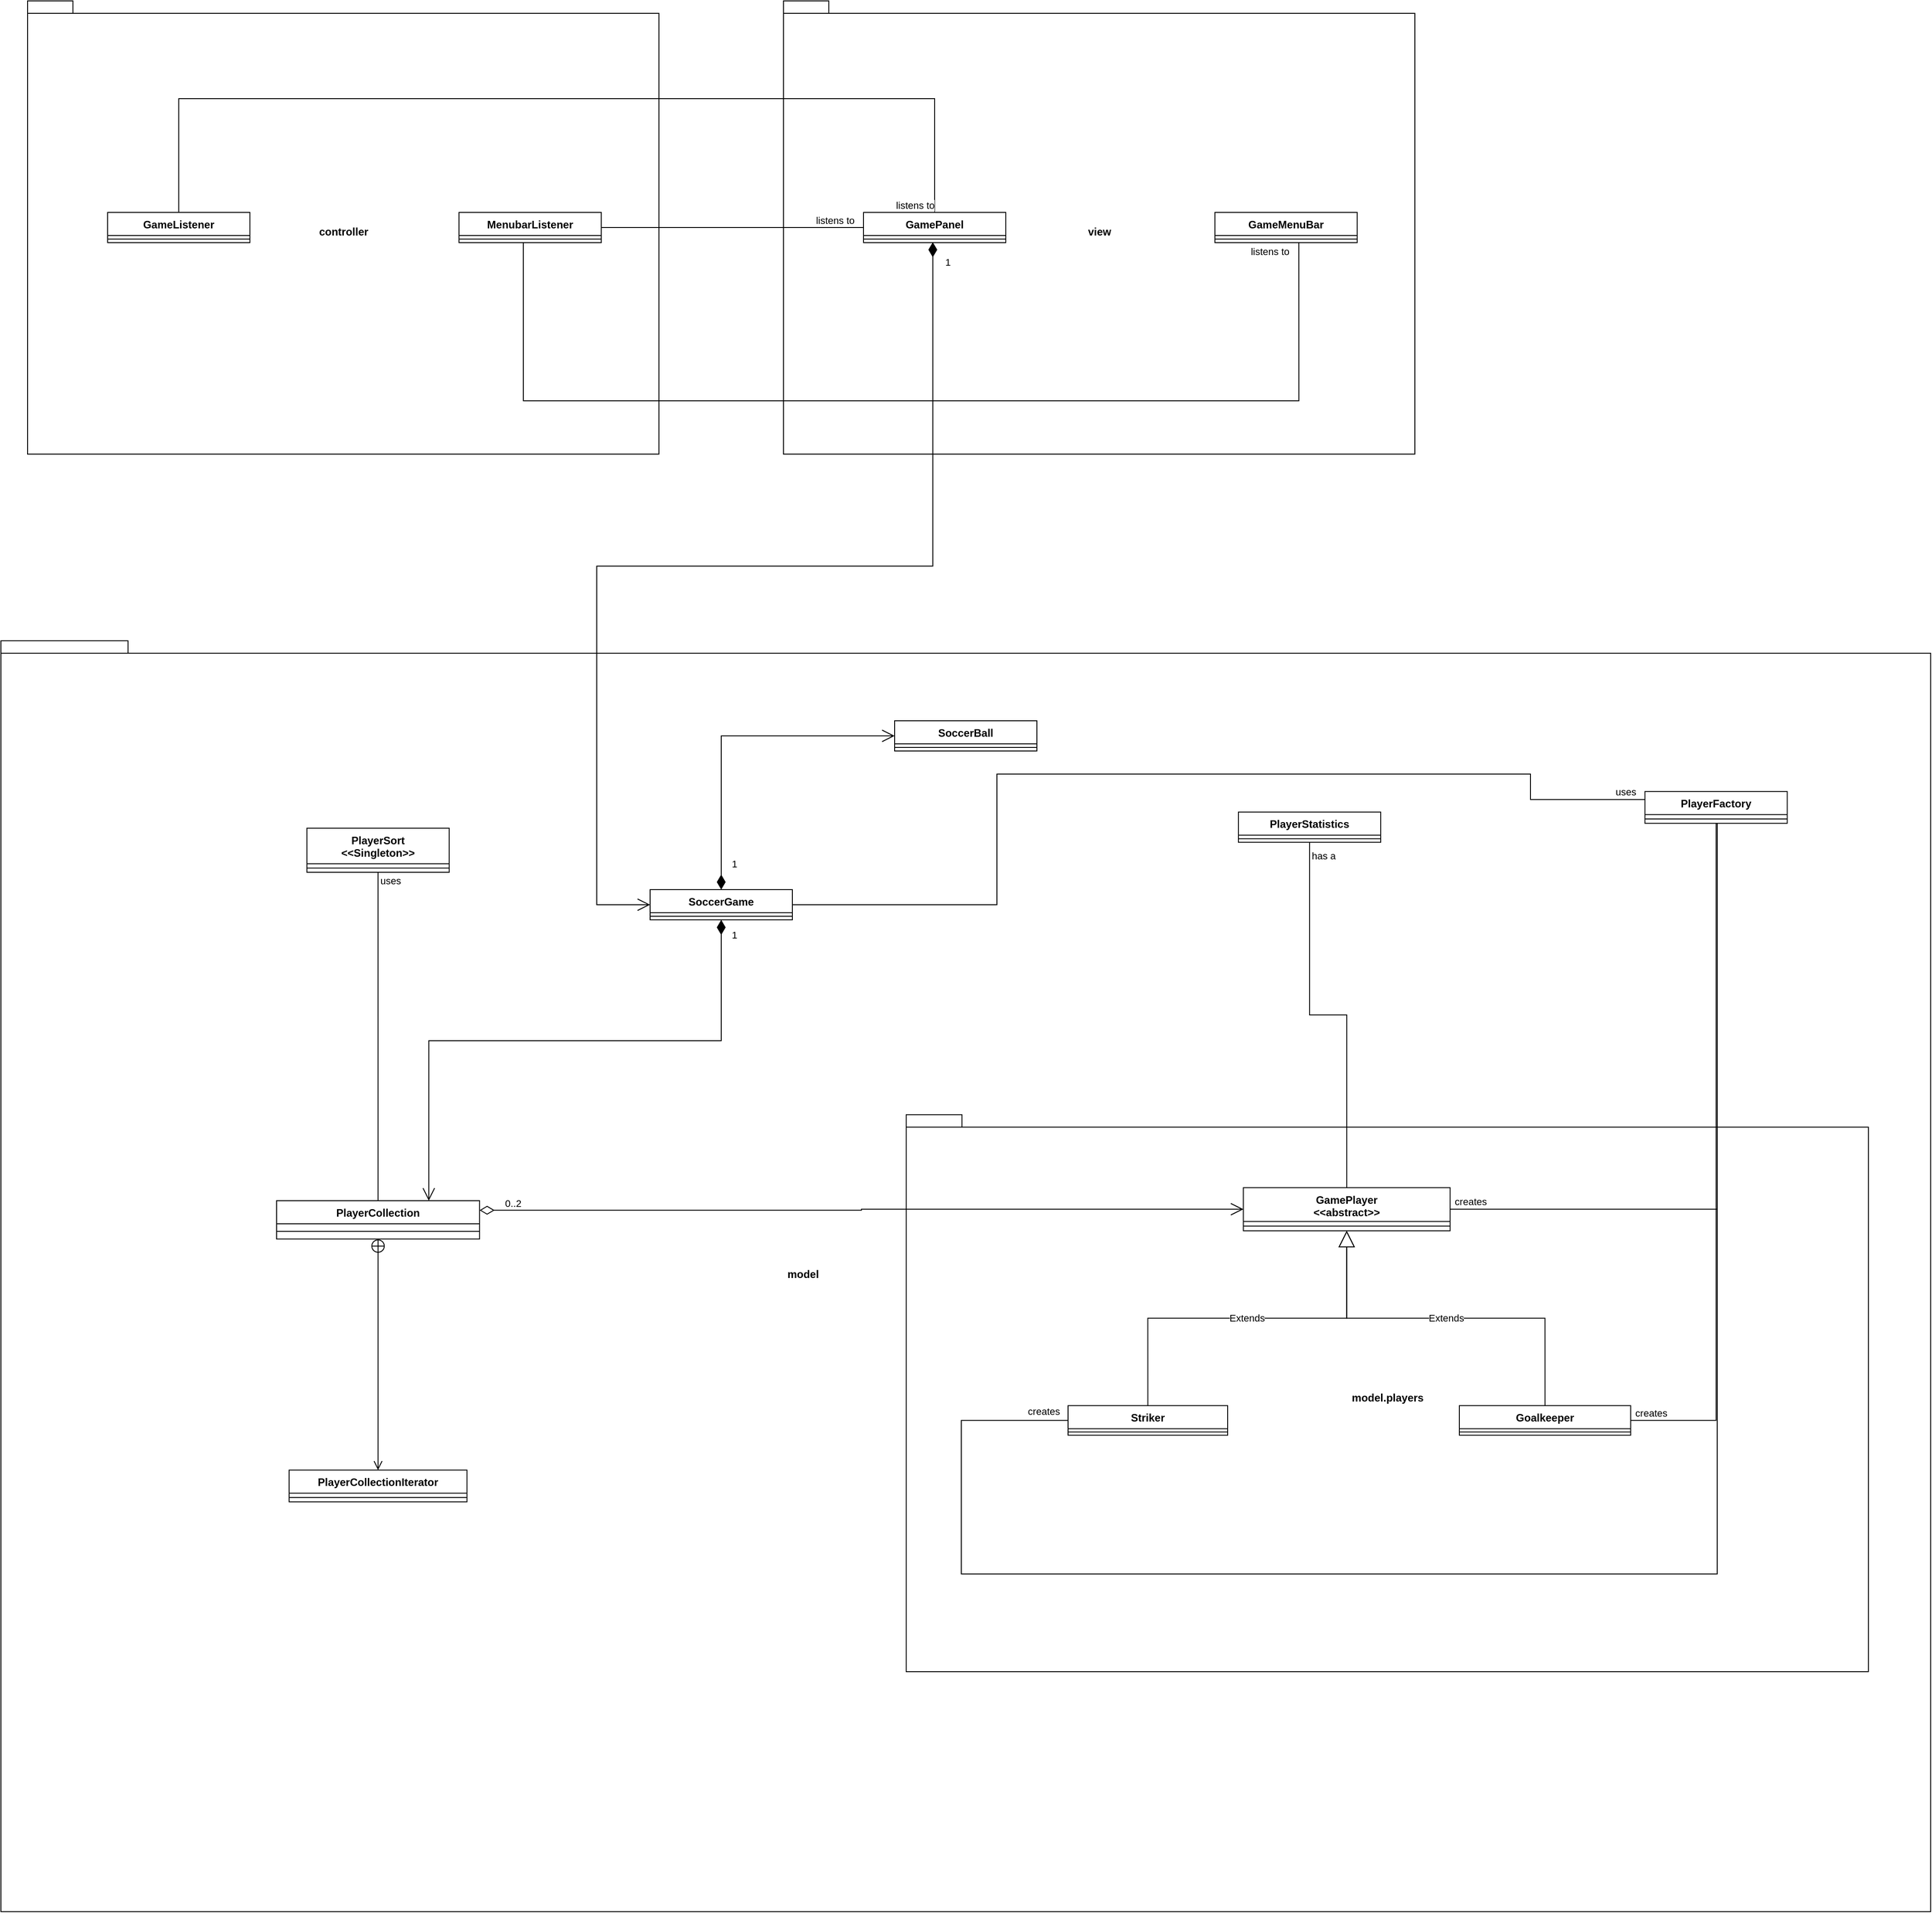 <mxfile version="15.4.0" type="device"><diagram id="AUaonY8eGd3ytX2FwLt7" name="Page-1"><mxGraphModel dx="2890" dy="3432" grid="1" gridSize="10" guides="1" tooltips="1" connect="1" arrows="1" fold="1" page="1" pageScale="1" pageWidth="850" pageHeight="1100" math="0" shadow="0"><root><mxCell id="0"/><mxCell id="1" parent="0"/><mxCell id="taCq2apUN_8RjR6gH7tb-18" value="model&amp;nbsp; &amp;nbsp; &amp;nbsp; &amp;nbsp; &amp;nbsp; &amp;nbsp; &amp;nbsp; &amp;nbsp; &amp;nbsp; &amp;nbsp; &amp;nbsp; &amp;nbsp; &amp;nbsp; &amp;nbsp; &amp;nbsp; &amp;nbsp; &amp;nbsp; &amp;nbsp; &amp;nbsp; &amp;nbsp; &amp;nbsp; &amp;nbsp; &amp;nbsp; &amp;nbsp; &amp;nbsp; &amp;nbsp; &amp;nbsp; &amp;nbsp; &amp;nbsp; &amp;nbsp; &amp;nbsp; &amp;nbsp; &amp;nbsp; &amp;nbsp; &amp;nbsp; &amp;nbsp; &amp;nbsp; &amp;nbsp; &amp;nbsp; &amp;nbsp; &amp;nbsp; &amp;nbsp; &amp;nbsp; &amp;nbsp; &amp;nbsp; &amp;nbsp; &amp;nbsp; &amp;nbsp; &amp;nbsp; &amp;nbsp; &amp;nbsp; &amp;nbsp; &amp;nbsp; &amp;nbsp; &amp;nbsp;&amp;nbsp;" style="shape=folder;fontStyle=1;spacingTop=-5;tabWidth=40;tabHeight=14;tabPosition=left;html=1;container=1;" vertex="1" parent="1"><mxGeometry x="-810" y="-20" width="2170" height="1430" as="geometry"><mxRectangle x="-810" y="-20" width="50" height="40" as="alternateBounds"/></mxGeometry></mxCell><mxCell id="taCq2apUN_8RjR6gH7tb-29" value="PlayerCollection" style="swimlane;fontStyle=1;align=center;verticalAlign=top;childLayout=stackLayout;horizontal=1;startSize=26;horizontalStack=0;resizeParent=1;resizeParentMax=0;resizeLast=0;collapsible=1;marginBottom=0;" vertex="1" parent="taCq2apUN_8RjR6gH7tb-18"><mxGeometry x="310" y="629.997" width="228.24" height="43.075" as="geometry"/></mxCell><mxCell id="taCq2apUN_8RjR6gH7tb-31" value="" style="line;strokeWidth=1;fillColor=none;align=left;verticalAlign=middle;spacingTop=-1;spacingLeft=3;spacingRight=3;rotatable=0;labelPosition=right;points=[];portConstraint=eastwest;" vertex="1" parent="taCq2apUN_8RjR6gH7tb-29"><mxGeometry y="26" width="228.24" height="17.075" as="geometry"/></mxCell><mxCell id="taCq2apUN_8RjR6gH7tb-38" value="model.players" style="shape=folder;fontStyle=1;spacingTop=10;tabWidth=40;tabHeight=14;tabPosition=left;html=1;container=1;" vertex="1" parent="taCq2apUN_8RjR6gH7tb-18"><mxGeometry x="1018.02" y="533.22" width="1081.98" height="626.78" as="geometry"/></mxCell><mxCell id="taCq2apUN_8RjR6gH7tb-34" value="GamePlayer&#10;&lt;&lt;abstract&gt;&gt;" style="swimlane;fontStyle=1;align=center;verticalAlign=top;childLayout=stackLayout;horizontal=1;startSize=38;horizontalStack=0;resizeParent=1;resizeParentMax=0;resizeLast=0;collapsible=1;marginBottom=0;" vertex="1" parent="taCq2apUN_8RjR6gH7tb-38"><mxGeometry x="379.119" y="82.197" width="232.487" height="48.425" as="geometry"/></mxCell><mxCell id="taCq2apUN_8RjR6gH7tb-36" value="" style="line;strokeWidth=1;fillColor=none;align=left;verticalAlign=middle;spacingTop=-1;spacingLeft=3;spacingRight=3;rotatable=0;labelPosition=right;points=[];portConstraint=eastwest;" vertex="1" parent="taCq2apUN_8RjR6gH7tb-34"><mxGeometry y="38" width="232.487" height="10.425" as="geometry"/></mxCell><mxCell id="taCq2apUN_8RjR6gH7tb-39" value="Goalkeeper" style="swimlane;fontStyle=1;align=center;verticalAlign=top;childLayout=stackLayout;horizontal=1;startSize=26;horizontalStack=0;resizeParent=1;resizeParentMax=0;resizeLast=0;collapsible=1;marginBottom=0;" vertex="1" parent="taCq2apUN_8RjR6gH7tb-38"><mxGeometry x="621.978" y="327.414" width="192.678" height="33.245" as="geometry"/></mxCell><mxCell id="taCq2apUN_8RjR6gH7tb-41" value="" style="line;strokeWidth=1;fillColor=none;align=left;verticalAlign=middle;spacingTop=-1;spacingLeft=3;spacingRight=3;rotatable=0;labelPosition=right;points=[];portConstraint=eastwest;" vertex="1" parent="taCq2apUN_8RjR6gH7tb-39"><mxGeometry y="26" width="192.678" height="7.245" as="geometry"/></mxCell><mxCell id="taCq2apUN_8RjR6gH7tb-43" value="Striker" style="swimlane;fontStyle=1;align=center;verticalAlign=top;childLayout=stackLayout;horizontal=1;startSize=26;horizontalStack=0;resizeParent=1;resizeParentMax=0;resizeLast=0;collapsible=1;marginBottom=0;" vertex="1" parent="taCq2apUN_8RjR6gH7tb-38"><mxGeometry x="181.984" y="327.414" width="179.484" height="33.245" as="geometry"/></mxCell><mxCell id="taCq2apUN_8RjR6gH7tb-45" value="" style="line;strokeWidth=1;fillColor=none;align=left;verticalAlign=middle;spacingTop=-1;spacingLeft=3;spacingRight=3;rotatable=0;labelPosition=right;points=[];portConstraint=eastwest;" vertex="1" parent="taCq2apUN_8RjR6gH7tb-43"><mxGeometry y="26" width="179.484" height="7.245" as="geometry"/></mxCell><mxCell id="taCq2apUN_8RjR6gH7tb-47" value="Extends" style="endArrow=block;endSize=16;endFill=0;html=1;rounded=0;edgeStyle=orthogonalEdgeStyle;exitX=0.5;exitY=0;exitDx=0;exitDy=0;" edge="1" parent="taCq2apUN_8RjR6gH7tb-38" source="taCq2apUN_8RjR6gH7tb-43" target="taCq2apUN_8RjR6gH7tb-34"><mxGeometry width="160" relative="1" as="geometry"><mxPoint x="365.736" y="218.232" as="sourcePoint"/><mxPoint x="599.808" y="218.232" as="targetPoint"/></mxGeometry></mxCell><mxCell id="taCq2apUN_8RjR6gH7tb-48" value="Extends" style="endArrow=block;endSize=16;endFill=0;html=1;rounded=0;edgeStyle=orthogonalEdgeStyle;exitX=0.5;exitY=0;exitDx=0;exitDy=0;" edge="1" parent="taCq2apUN_8RjR6gH7tb-38" source="taCq2apUN_8RjR6gH7tb-39" target="taCq2apUN_8RjR6gH7tb-34"><mxGeometry width="160" relative="1" as="geometry"><mxPoint x="365.736" y="218.232" as="sourcePoint"/><mxPoint x="599.808" y="218.232" as="targetPoint"/></mxGeometry></mxCell><mxCell id="taCq2apUN_8RjR6gH7tb-49" value="0..2" style="endArrow=open;html=1;endSize=12;startArrow=diamondThin;startSize=14;startFill=0;edgeStyle=orthogonalEdgeStyle;align=left;verticalAlign=bottom;rounded=0;exitX=1;exitY=0.25;exitDx=0;exitDy=0;entryX=0;entryY=0.5;entryDx=0;entryDy=0;" edge="1" parent="taCq2apUN_8RjR6gH7tb-18" source="taCq2apUN_8RjR6gH7tb-29" target="taCq2apUN_8RjR6gH7tb-34"><mxGeometry x="-0.941" y="-1" relative="1" as="geometry"><mxPoint x="562.593" y="811.949" as="sourcePoint"/><mxPoint x="776.914" y="811.949" as="targetPoint"/><mxPoint x="1" as="offset"/></mxGeometry></mxCell><mxCell id="taCq2apUN_8RjR6gH7tb-50" value="PlayerCollectionIterator" style="swimlane;fontStyle=1;align=center;verticalAlign=top;childLayout=stackLayout;horizontal=1;startSize=26;horizontalStack=0;resizeParent=1;resizeParentMax=0;resizeLast=0;collapsible=1;marginBottom=0;" vertex="1" parent="taCq2apUN_8RjR6gH7tb-18"><mxGeometry x="324.12" y="933.136" width="200" height="35.695" as="geometry"/></mxCell><mxCell id="taCq2apUN_8RjR6gH7tb-52" value="" style="line;strokeWidth=1;fillColor=none;align=left;verticalAlign=middle;spacingTop=-1;spacingLeft=3;spacingRight=3;rotatable=0;labelPosition=right;points=[];portConstraint=eastwest;" vertex="1" parent="taCq2apUN_8RjR6gH7tb-50"><mxGeometry y="26" width="200" height="9.695" as="geometry"/></mxCell><mxCell id="taCq2apUN_8RjR6gH7tb-54" value="" style="endArrow=open;startArrow=circlePlus;endFill=0;startFill=0;endSize=8;html=1;rounded=0;edgeStyle=orthogonalEdgeStyle;entryX=0.5;entryY=0;entryDx=0;entryDy=0;" edge="1" parent="taCq2apUN_8RjR6gH7tb-18" source="taCq2apUN_8RjR6gH7tb-29" target="taCq2apUN_8RjR6gH7tb-50"><mxGeometry width="160" relative="1" as="geometry"><mxPoint x="723.333" y="811.949" as="sourcePoint"/><mxPoint x="937.654" y="811.949" as="targetPoint"/></mxGeometry></mxCell><mxCell id="taCq2apUN_8RjR6gH7tb-55" value="PlayerFactory" style="swimlane;fontStyle=1;align=center;verticalAlign=top;childLayout=stackLayout;horizontal=1;startSize=26;horizontalStack=0;resizeParent=1;resizeParentMax=0;resizeLast=0;collapsible=1;marginBottom=0;" vertex="1" parent="taCq2apUN_8RjR6gH7tb-18"><mxGeometry x="1848.71" y="169.661" width="160" height="35.695" as="geometry"/></mxCell><mxCell id="taCq2apUN_8RjR6gH7tb-57" value="" style="line;strokeWidth=1;fillColor=none;align=left;verticalAlign=middle;spacingTop=-1;spacingLeft=3;spacingRight=3;rotatable=0;labelPosition=right;points=[];portConstraint=eastwest;" vertex="1" parent="taCq2apUN_8RjR6gH7tb-55"><mxGeometry y="26" width="160" height="9.695" as="geometry"/></mxCell><mxCell id="taCq2apUN_8RjR6gH7tb-59" value="" style="endArrow=none;html=1;edgeStyle=orthogonalEdgeStyle;rounded=0;entryX=1;entryY=0.5;entryDx=0;entryDy=0;" edge="1" parent="taCq2apUN_8RjR6gH7tb-18" source="taCq2apUN_8RjR6gH7tb-55" target="taCq2apUN_8RjR6gH7tb-39"><mxGeometry relative="1" as="geometry"><mxPoint x="1600" y="811.949" as="sourcePoint"/><mxPoint x="1760" y="811.949" as="targetPoint"/><Array as="points"><mxPoint x="1929" y="877"/></Array></mxGeometry></mxCell><mxCell id="taCq2apUN_8RjR6gH7tb-61" value="creates" style="edgeLabel;resizable=0;html=1;align=right;verticalAlign=bottom;" connectable="0" vertex="1" parent="taCq2apUN_8RjR6gH7tb-59"><mxGeometry x="1" relative="1" as="geometry"><mxPoint x="42" as="offset"/></mxGeometry></mxCell><mxCell id="taCq2apUN_8RjR6gH7tb-62" value="" style="endArrow=none;html=1;edgeStyle=orthogonalEdgeStyle;rounded=0;entryX=1;entryY=0.5;entryDx=0;entryDy=0;" edge="1" parent="taCq2apUN_8RjR6gH7tb-18" source="taCq2apUN_8RjR6gH7tb-55" target="taCq2apUN_8RjR6gH7tb-34"><mxGeometry relative="1" as="geometry"><mxPoint x="1930" y="222.983" as="sourcePoint"/><mxPoint x="1848.025" y="983.898" as="targetPoint"/><Array as="points"><mxPoint x="1930" y="640"/></Array></mxGeometry></mxCell><mxCell id="taCq2apUN_8RjR6gH7tb-63" value="creates" style="edgeLabel;resizable=0;html=1;align=right;verticalAlign=bottom;" connectable="0" vertex="1" parent="taCq2apUN_8RjR6gH7tb-62"><mxGeometry x="1" relative="1" as="geometry"><mxPoint x="42" as="offset"/></mxGeometry></mxCell><mxCell id="taCq2apUN_8RjR6gH7tb-66" value="PlayerSort&#10;&lt;&lt;Singleton&gt;&gt;" style="swimlane;fontStyle=1;align=center;verticalAlign=top;childLayout=stackLayout;horizontal=1;startSize=40;horizontalStack=0;resizeParent=1;resizeParentMax=0;resizeLast=0;collapsible=1;marginBottom=0;" vertex="1" parent="taCq2apUN_8RjR6gH7tb-18"><mxGeometry x="344.12" y="210.864" width="160" height="49.695" as="geometry"/></mxCell><mxCell id="taCq2apUN_8RjR6gH7tb-68" value="" style="line;strokeWidth=1;fillColor=none;align=left;verticalAlign=middle;spacingTop=-1;spacingLeft=3;spacingRight=3;rotatable=0;labelPosition=right;points=[];portConstraint=eastwest;" vertex="1" parent="taCq2apUN_8RjR6gH7tb-66"><mxGeometry y="40" width="160" height="9.695" as="geometry"/></mxCell><mxCell id="taCq2apUN_8RjR6gH7tb-70" value="" style="endArrow=none;html=1;edgeStyle=orthogonalEdgeStyle;rounded=0;exitX=0.5;exitY=0;exitDx=0;exitDy=0;" edge="1" parent="taCq2apUN_8RjR6gH7tb-18" source="taCq2apUN_8RjR6gH7tb-29" target="taCq2apUN_8RjR6gH7tb-66"><mxGeometry relative="1" as="geometry"><mxPoint x="540" y="375.678" as="sourcePoint"/><mxPoint x="700" y="375.678" as="targetPoint"/><Array as="points"><mxPoint x="424" y="351.441"/><mxPoint x="424" y="351.441"/></Array></mxGeometry></mxCell><mxCell id="taCq2apUN_8RjR6gH7tb-72" value="uses" style="edgeLabel;resizable=0;html=1;align=right;verticalAlign=bottom;" connectable="0" vertex="1" parent="taCq2apUN_8RjR6gH7tb-70"><mxGeometry x="1" relative="1" as="geometry"><mxPoint x="26" y="18" as="offset"/></mxGeometry></mxCell><mxCell id="taCq2apUN_8RjR6gH7tb-73" value="PlayerStatistics" style="swimlane;fontStyle=1;align=center;verticalAlign=top;childLayout=stackLayout;horizontal=1;startSize=26;horizontalStack=0;resizeParent=1;resizeParentMax=0;resizeLast=0;collapsible=1;marginBottom=0;" vertex="1" parent="taCq2apUN_8RjR6gH7tb-18"><mxGeometry x="1391.59" y="192.71" width="160" height="34" as="geometry"/></mxCell><mxCell id="taCq2apUN_8RjR6gH7tb-75" value="" style="line;strokeWidth=1;fillColor=none;align=left;verticalAlign=middle;spacingTop=-1;spacingLeft=3;spacingRight=3;rotatable=0;labelPosition=right;points=[];portConstraint=eastwest;" vertex="1" parent="taCq2apUN_8RjR6gH7tb-73"><mxGeometry y="26" width="160" height="8" as="geometry"/></mxCell><mxCell id="taCq2apUN_8RjR6gH7tb-77" value="SoccerBall" style="swimlane;fontStyle=1;align=center;verticalAlign=top;childLayout=stackLayout;horizontal=1;startSize=26;horizontalStack=0;resizeParent=1;resizeParentMax=0;resizeLast=0;collapsible=1;marginBottom=0;" vertex="1" parent="taCq2apUN_8RjR6gH7tb-18"><mxGeometry x="1005" y="90" width="160" height="34" as="geometry"/></mxCell><mxCell id="taCq2apUN_8RjR6gH7tb-79" value="" style="line;strokeWidth=1;fillColor=none;align=left;verticalAlign=middle;spacingTop=-1;spacingLeft=3;spacingRight=3;rotatable=0;labelPosition=right;points=[];portConstraint=eastwest;" vertex="1" parent="taCq2apUN_8RjR6gH7tb-77"><mxGeometry y="26" width="160" height="8" as="geometry"/></mxCell><mxCell id="taCq2apUN_8RjR6gH7tb-81" value="SoccerGame" style="swimlane;fontStyle=1;align=center;verticalAlign=top;childLayout=stackLayout;horizontal=1;startSize=26;horizontalStack=0;resizeParent=1;resizeParentMax=0;resizeLast=0;collapsible=1;marginBottom=0;" vertex="1" parent="taCq2apUN_8RjR6gH7tb-18"><mxGeometry x="730" y="280" width="160" height="34" as="geometry"/></mxCell><mxCell id="taCq2apUN_8RjR6gH7tb-83" value="" style="line;strokeWidth=1;fillColor=none;align=left;verticalAlign=middle;spacingTop=-1;spacingLeft=3;spacingRight=3;rotatable=0;labelPosition=right;points=[];portConstraint=eastwest;" vertex="1" parent="taCq2apUN_8RjR6gH7tb-81"><mxGeometry y="26" width="160" height="8" as="geometry"/></mxCell><mxCell id="taCq2apUN_8RjR6gH7tb-86" value="1" style="endArrow=open;html=1;endSize=12;startArrow=diamondThin;startSize=14;startFill=1;edgeStyle=orthogonalEdgeStyle;align=left;verticalAlign=bottom;rounded=0;entryX=0.75;entryY=0;entryDx=0;entryDy=0;" edge="1" parent="taCq2apUN_8RjR6gH7tb-18" source="taCq2apUN_8RjR6gH7tb-81" target="taCq2apUN_8RjR6gH7tb-29"><mxGeometry x="-0.919" y="10" relative="1" as="geometry"><mxPoint x="780" y="430" as="sourcePoint"/><mxPoint x="940" y="430" as="targetPoint"/><Array as="points"><mxPoint x="810" y="450"/><mxPoint x="481" y="450"/></Array><mxPoint as="offset"/></mxGeometry></mxCell><mxCell id="taCq2apUN_8RjR6gH7tb-87" value="1" style="endArrow=open;html=1;endSize=12;startArrow=diamondThin;startSize=14;startFill=1;edgeStyle=orthogonalEdgeStyle;align=left;verticalAlign=bottom;rounded=0;entryX=0;entryY=0.5;entryDx=0;entryDy=0;exitX=0.5;exitY=0;exitDx=0;exitDy=0;" edge="1" parent="taCq2apUN_8RjR6gH7tb-18" source="taCq2apUN_8RjR6gH7tb-81" target="taCq2apUN_8RjR6gH7tb-77"><mxGeometry x="-0.891" y="-10" relative="1" as="geometry"><mxPoint x="780" y="430" as="sourcePoint"/><mxPoint x="940" y="430" as="targetPoint"/><mxPoint as="offset"/></mxGeometry></mxCell><mxCell id="taCq2apUN_8RjR6gH7tb-88" value="" style="endArrow=none;html=1;edgeStyle=orthogonalEdgeStyle;rounded=0;exitX=1;exitY=0.5;exitDx=0;exitDy=0;entryX=0;entryY=0.25;entryDx=0;entryDy=0;" edge="1" parent="taCq2apUN_8RjR6gH7tb-18" source="taCq2apUN_8RjR6gH7tb-81" target="taCq2apUN_8RjR6gH7tb-55"><mxGeometry relative="1" as="geometry"><mxPoint x="890" y="430" as="sourcePoint"/><mxPoint x="1050" y="430" as="targetPoint"/><Array as="points"><mxPoint x="1120" y="297"/><mxPoint x="1120" y="150"/><mxPoint x="1720" y="150"/><mxPoint x="1720" y="179"/></Array></mxGeometry></mxCell><mxCell id="taCq2apUN_8RjR6gH7tb-90" value="uses" style="edgeLabel;resizable=0;html=1;align=right;verticalAlign=bottom;" connectable="0" vertex="1" parent="taCq2apUN_8RjR6gH7tb-88"><mxGeometry x="1" relative="1" as="geometry"><mxPoint x="-9" as="offset"/></mxGeometry></mxCell><mxCell id="taCq2apUN_8RjR6gH7tb-91" value="" style="endArrow=none;html=1;edgeStyle=orthogonalEdgeStyle;rounded=0;exitX=0.5;exitY=0;exitDx=0;exitDy=0;" edge="1" parent="taCq2apUN_8RjR6gH7tb-18" source="taCq2apUN_8RjR6gH7tb-34" target="taCq2apUN_8RjR6gH7tb-73"><mxGeometry relative="1" as="geometry"><mxPoint x="1600" y="550" as="sourcePoint"/><mxPoint x="1760" y="550" as="targetPoint"/></mxGeometry></mxCell><mxCell id="taCq2apUN_8RjR6gH7tb-93" value="has a" style="edgeLabel;resizable=0;html=1;align=right;verticalAlign=bottom;" connectable="0" vertex="1" parent="taCq2apUN_8RjR6gH7tb-91"><mxGeometry x="1" relative="1" as="geometry"><mxPoint x="30" y="24" as="offset"/></mxGeometry></mxCell><mxCell id="taCq2apUN_8RjR6gH7tb-64" value="" style="endArrow=none;html=1;edgeStyle=orthogonalEdgeStyle;rounded=0;entryX=0;entryY=0.5;entryDx=0;entryDy=0;" edge="1" parent="1" target="taCq2apUN_8RjR6gH7tb-43"><mxGeometry relative="1" as="geometry"><mxPoint x="1120" y="190" as="sourcePoint"/><mxPoint x="1038" y="792" as="targetPoint"/><Array as="points"><mxPoint x="1120" y="1030"/><mxPoint x="270" y="1030"/><mxPoint x="270" y="857"/></Array></mxGeometry></mxCell><mxCell id="taCq2apUN_8RjR6gH7tb-65" value="creates" style="edgeLabel;resizable=0;html=1;align=right;verticalAlign=bottom;" connectable="0" vertex="1" parent="taCq2apUN_8RjR6gH7tb-64"><mxGeometry x="1" relative="1" as="geometry"><mxPoint x="-8" y="-2" as="offset"/></mxGeometry></mxCell><mxCell id="taCq2apUN_8RjR6gH7tb-94" value="view" style="shape=folder;fontStyle=1;spacingTop=10;tabWidth=40;tabHeight=14;tabPosition=left;html=1;container=1;" vertex="1" parent="1"><mxGeometry x="70" y="-740" width="710" height="510" as="geometry"/></mxCell><mxCell id="taCq2apUN_8RjR6gH7tb-95" value="GameMenuBar" style="swimlane;fontStyle=1;align=center;verticalAlign=top;childLayout=stackLayout;horizontal=1;startSize=26;horizontalStack=0;resizeParent=1;resizeParentMax=0;resizeLast=0;collapsible=1;marginBottom=0;" vertex="1" parent="taCq2apUN_8RjR6gH7tb-94"><mxGeometry x="485.15" y="238" width="160" height="34" as="geometry"/></mxCell><mxCell id="taCq2apUN_8RjR6gH7tb-97" value="" style="line;strokeWidth=1;fillColor=none;align=left;verticalAlign=middle;spacingTop=-1;spacingLeft=3;spacingRight=3;rotatable=0;labelPosition=right;points=[];portConstraint=eastwest;" vertex="1" parent="taCq2apUN_8RjR6gH7tb-95"><mxGeometry y="26" width="160" height="8" as="geometry"/></mxCell><mxCell id="taCq2apUN_8RjR6gH7tb-99" value="GamePanel" style="swimlane;fontStyle=1;align=center;verticalAlign=top;childLayout=stackLayout;horizontal=1;startSize=26;horizontalStack=0;resizeParent=1;resizeParentMax=0;resizeLast=0;collapsible=1;marginBottom=0;" vertex="1" parent="taCq2apUN_8RjR6gH7tb-94"><mxGeometry x="90" y="238" width="160" height="34" as="geometry"><mxRectangle x="90" y="238" width="100" height="26" as="alternateBounds"/></mxGeometry></mxCell><mxCell id="taCq2apUN_8RjR6gH7tb-101" value="" style="line;strokeWidth=1;fillColor=none;align=left;verticalAlign=middle;spacingTop=-1;spacingLeft=3;spacingRight=3;rotatable=0;labelPosition=right;points=[];portConstraint=eastwest;" vertex="1" parent="taCq2apUN_8RjR6gH7tb-99"><mxGeometry y="26" width="160" height="8" as="geometry"/></mxCell><mxCell id="taCq2apUN_8RjR6gH7tb-105" value="controller" style="shape=folder;fontStyle=1;spacingTop=10;tabWidth=40;tabHeight=14;tabPosition=left;html=1;container=1;" vertex="1" parent="1"><mxGeometry x="-780" y="-740" width="710" height="510" as="geometry"/></mxCell><mxCell id="taCq2apUN_8RjR6gH7tb-106" value="MenubarListener" style="swimlane;fontStyle=1;align=center;verticalAlign=top;childLayout=stackLayout;horizontal=1;startSize=26;horizontalStack=0;resizeParent=1;resizeParentMax=0;resizeLast=0;collapsible=1;marginBottom=0;" vertex="1" parent="taCq2apUN_8RjR6gH7tb-105"><mxGeometry x="485.15" y="238" width="160" height="34" as="geometry"/></mxCell><mxCell id="taCq2apUN_8RjR6gH7tb-107" value="" style="line;strokeWidth=1;fillColor=none;align=left;verticalAlign=middle;spacingTop=-1;spacingLeft=3;spacingRight=3;rotatable=0;labelPosition=right;points=[];portConstraint=eastwest;" vertex="1" parent="taCq2apUN_8RjR6gH7tb-106"><mxGeometry y="26" width="160" height="8" as="geometry"/></mxCell><mxCell id="taCq2apUN_8RjR6gH7tb-108" value="GameListener" style="swimlane;fontStyle=1;align=center;verticalAlign=top;childLayout=stackLayout;horizontal=1;startSize=26;horizontalStack=0;resizeParent=1;resizeParentMax=0;resizeLast=0;collapsible=1;marginBottom=0;" vertex="1" parent="taCq2apUN_8RjR6gH7tb-105"><mxGeometry x="90" y="238" width="160" height="34" as="geometry"><mxRectangle x="90" y="238" width="100" height="26" as="alternateBounds"/></mxGeometry></mxCell><mxCell id="taCq2apUN_8RjR6gH7tb-109" value="" style="line;strokeWidth=1;fillColor=none;align=left;verticalAlign=middle;spacingTop=-1;spacingLeft=3;spacingRight=3;rotatable=0;labelPosition=right;points=[];portConstraint=eastwest;" vertex="1" parent="taCq2apUN_8RjR6gH7tb-108"><mxGeometry y="26" width="160" height="8" as="geometry"/></mxCell><mxCell id="taCq2apUN_8RjR6gH7tb-111" value="1" style="endArrow=open;html=1;endSize=12;startArrow=diamondThin;startSize=14;startFill=1;edgeStyle=orthogonalEdgeStyle;align=left;verticalAlign=bottom;rounded=0;entryX=0;entryY=0.5;entryDx=0;entryDy=0;exitX=0.487;exitY=0.941;exitDx=0;exitDy=0;exitPerimeter=0;" edge="1" parent="1" source="taCq2apUN_8RjR6gH7tb-101" target="taCq2apUN_8RjR6gH7tb-81"><mxGeometry x="-0.947" y="12" relative="1" as="geometry"><mxPoint x="10" y="-140" as="sourcePoint"/><mxPoint x="170" y="-140" as="targetPoint"/><Array as="points"><mxPoint x="238" y="-104"/><mxPoint x="-140" y="-104"/><mxPoint x="-140" y="277"/></Array><mxPoint as="offset"/></mxGeometry></mxCell><mxCell id="taCq2apUN_8RjR6gH7tb-117" value="" style="endArrow=none;html=1;edgeStyle=orthogonalEdgeStyle;rounded=0;exitX=0.452;exitY=0.941;exitDx=0;exitDy=0;exitPerimeter=0;entryX=0.59;entryY=1.039;entryDx=0;entryDy=0;entryPerimeter=0;" edge="1" parent="1" source="taCq2apUN_8RjR6gH7tb-107" target="taCq2apUN_8RjR6gH7tb-97"><mxGeometry relative="1" as="geometry"><mxPoint x="10" y="-140" as="sourcePoint"/><mxPoint x="170" y="-140" as="targetPoint"/><Array as="points"><mxPoint x="-222" y="-290"/><mxPoint x="650" y="-290"/></Array></mxGeometry></mxCell><mxCell id="taCq2apUN_8RjR6gH7tb-119" value="listens to" style="edgeLabel;resizable=0;html=1;align=right;verticalAlign=bottom;" connectable="0" vertex="1" parent="taCq2apUN_8RjR6gH7tb-117"><mxGeometry x="1" relative="1" as="geometry"><mxPoint x="-10" y="18" as="offset"/></mxGeometry></mxCell><mxCell id="taCq2apUN_8RjR6gH7tb-120" value="" style="endArrow=none;html=1;edgeStyle=orthogonalEdgeStyle;rounded=0;exitX=1;exitY=0.5;exitDx=0;exitDy=0;entryX=0;entryY=0.5;entryDx=0;entryDy=0;" edge="1" parent="1" source="taCq2apUN_8RjR6gH7tb-106" target="taCq2apUN_8RjR6gH7tb-99"><mxGeometry relative="1" as="geometry"><mxPoint x="-220" y="-140" as="sourcePoint"/><mxPoint x="-60" y="-140" as="targetPoint"/></mxGeometry></mxCell><mxCell id="taCq2apUN_8RjR6gH7tb-122" value="listens to" style="edgeLabel;resizable=0;html=1;align=right;verticalAlign=bottom;" connectable="0" vertex="1" parent="taCq2apUN_8RjR6gH7tb-120"><mxGeometry x="1" relative="1" as="geometry"><mxPoint x="-10" as="offset"/></mxGeometry></mxCell><mxCell id="taCq2apUN_8RjR6gH7tb-123" value="" style="endArrow=none;html=1;edgeStyle=orthogonalEdgeStyle;rounded=0;exitX=0.5;exitY=0;exitDx=0;exitDy=0;entryX=0.5;entryY=0;entryDx=0;entryDy=0;" edge="1" parent="1" source="taCq2apUN_8RjR6gH7tb-108" target="taCq2apUN_8RjR6gH7tb-99"><mxGeometry relative="1" as="geometry"><mxPoint x="-340" y="-140" as="sourcePoint"/><mxPoint x="-180" y="-140" as="targetPoint"/><Array as="points"><mxPoint x="-610" y="-630"/><mxPoint x="240" y="-630"/></Array></mxGeometry></mxCell><mxCell id="taCq2apUN_8RjR6gH7tb-125" value="listens to" style="edgeLabel;resizable=0;html=1;align=right;verticalAlign=bottom;" connectable="0" vertex="1" parent="taCq2apUN_8RjR6gH7tb-123"><mxGeometry x="1" relative="1" as="geometry"/></mxCell></root></mxGraphModel></diagram></mxfile>